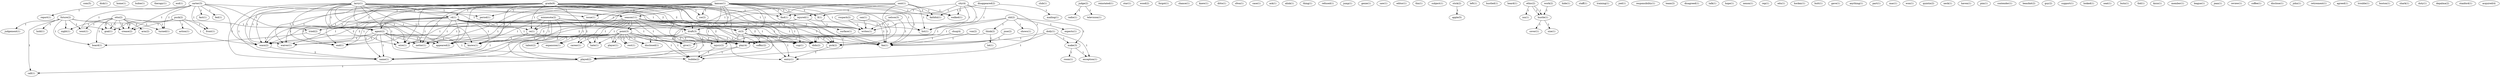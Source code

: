 digraph G {
  com [ label="com(5)" ];
  disk [ label="disk(1)" ];
  home [ label="home(1)" ];
  hubie [ label="hubie(1)" ];
  therapy [ label="therapy(1)" ];
  esd [ label="esd(1)" ];
  puck [ label="puck(2)" ];
  front [ label="front(1)" ];
  wasn [ label="wasn(2)" ];
  action [ label="action(1)" ];
  goal [ label="goal(1)" ];
  crease [ label="crease(2)" ];
  club [ label="club(1)" ];
  future [ label="future(2)" ];
  hold [ label="hold(1)" ];
  tried [ label="tried(2)" ];
  judgement [ label="judgement(1)" ];
  night [ label="night(1)" ];
  went [ label="went(1)" ];
  board [ label="board(1)" ];
  call [ label="call(1)" ];
  judge [ label="judge(2)" ];
  radio [ label="radio(1)" ];
  television [ label="television(1)" ];
  reinstated [ label="reinstated(1)" ];
  star [ label="star(1)" ];
  wood [ label="wood(2)" ];
  forgot [ label="forgot(1)" ];
  chance [ label="chance(1)" ];
  knew [ label="knew(1)" ];
  ditto [ label="ditto(1)" ];
  sfwa [ label="sfwa(1)" ];
  disappeared [ label="disappeared(2)" ];
  mailing [ label="mailing(1)" ];
  faithful [ label="faithful(1)" ];
  list [ label="list(1)" ];
  case [ label="case(1)" ];
  ask [ label="ask(1)" ];
  alink [ label="alink(1)" ];
  thing [ label="thing(1)" ];
  refused [ label="refused(1)" ];
  jump [ label="jump(1)" ];
  genie [ label="genie(1)" ];
  saw [ label="saw(1)" ];
  point [ label="point(1)" ];
  talent [ label="talent(2)" ];
  expansion [ label="expansion(1)" ];
  career [ label="career(1)" ];
  hate [ label="hate(1)" ];
  rest [ label="rest(1)" ];
  player [ label="player(1)" ];
  injury [ label="injury(2)" ];
  bubble [ label="bubble(2)" ];
  disclosed [ label="disclosed(1)" ];
  editor [ label="editor(1)" ];
  carter [ label="carter(3)" ];
  fact [ label="fact(1)" ];
  fed [ label="fed(1)" ];
  agent [ label="agent(2)" ];
  season [ label="season(11)" ];
  report [ label="report(1)" ];
  turned [ label="turned(1)" ];
  larry [ label="larry(1)" ];
  rd [ label="rd(1)" ];
  waiver [ label="waiver(1)" ];
  wire [ label="wire(1)" ];
  appeared [ label="appeared(2)" ];
  end [ label="end(1)" ];
  period [ label="period(1)" ];
  netter [ label="netter(1)" ];
  issue [ label="issue(1)" ];
  re [ label="re(1)" ];
  name [ label="name(1)" ];
  knows [ label="knows(1)" ];
  played [ label="played(2)" ];
  writes [ label="writes(1)" ];
  find [ label="find(1)" ];
  ll [ label="ll(1)" ];
  fan [ label="fan(1)" ];
  thn [ label="thn(1)" ];
  subject [ label="subject(1)" ];
  grade [ label="grade(6)" ];
  draft [ label="draft(3)" ];
  st [ label="st(3)" ];
  coffey [ label="coffey(2)" ];
  cup [ label="cup(1)" ];
  play [ label="play(4)" ];
  pick [ label="pick(2)" ];
  ice [ label="ice(2)" ];
  didn [ label="didn(2)" ];
  stick [ label="stick(2)" ];
  apple [ label="apple(5)" ];
  nhl [ label="nhl(2)" ];
  shows [ label="shows(1)" ];
  make [ label="make(3)" ];
  expects [ label="expects(1)" ];
  think [ label="think(2)" ];
  left [ label="left(1)" ];
  hustled [ label="hustled(1)" ];
  give [ label="give(1)" ];
  entry [ label="entry(1)" ];
  heard [ label="heard(1)" ];
  ethic [ label="ethic(2)" ];
  isn [ label="isn(1)" ];
  hustle [ label="hustle(1)" ];
  hustle [ label="hustle(1)" ];
  hide [ label="hide(1)" ];
  sent [ label="sent(1)" ];
  point [ label="point(3)" ];
  injured [ label="injured(1)" ];
  walked [ label="walked(1)" ];
  staff [ label="staff(1)" ];
  training [ label="training(1)" ];
  joel [ label="joel(1)" ];
  kansas [ label="kansas(1)" ];
  responsibility [ label="responsibility(1)" ];
  team [ label="team(2)" ];
  disagreed [ label="disagreed(1)" ];
  talk [ label="talk(1)" ];
  hope [ label="hope(1)" ];
  minnesota [ label="minnesota(2)" ];
  xenon [ label="xenon(1)" ];
  dody [ label="dody(1)" ];
  exception [ label="exception(1)" ];
  rep [ label="rep(1)" ];
  cover [ label="cover(1)" ];
  size [ label="size(1)" ];
  edu [ label="edu(1)" ];
  hockey [ label="hockey(1)" ];
  butt [ label="butt(1)" ];
  gave [ label="gave(1)" ];
  anything [ label="anything(1)" ];
  part [ label="part(1)" ];
  mac [ label="mac(1)" ];
  room [ label="room(1)" ];
  won [ label="won(1)" ];
  work [ label="work(2)" ];
  quintin [ label="quintin(2)" ];
  neck [ label="neck(1)" ];
  haven [ label="haven(1)" ];
  pim [ label="pim(1)" ];
  contender [ label="contender(1)" ];
  beaufait [ label="beaufait(2)" ];
  guy [ label="guy(2)" ];
  support [ label="support(1)" ];
  looked [ label="looked(1)" ];
  otto [ label="otto(1)" ];
  arm [ label="arm(2)" ];
  seat [ label="seat(1)" ];
  butn [ label="butn(1)" ];
  tbd [ label="tbd(1)" ];
  kisio [ label="kisio(1)" ];
  member [ label="member(1)" ];
  league [ label="league(1)" ];
  nelson [ label="nelson(3)" ];
  jean [ label="jean(1)" ];
  review [ label="review(1)" ];
  coffee [ label="coffee(1)" ];
  disclose [ label="disclose(1)" ];
  san [ label="san(1)" ];
  rospach [ label="rospach(2)" ];
  otto [ label="otto(2)" ];
  city [ label="city(4)" ];
  chuq [ label="chuq(4)" ];
  john [ label="john(1)" ];
  retirement [ label="retirement(1)" ];
  lot [ label="lot(1)" ];
  von [ label="von(2)" ];
  jose [ label="jose(2)" ];
  agreed [ label="agreed(1)" ];
  surface [ label="surface(1)" ];
  trouble [ label="trouble(1)" ];
  boston [ label="boston(1)" ];
  shark [ label="shark(1)" ];
  duty [ label="duty(1)" ];
  depalma [ label="depalma(2)" ];
  stanford [ label="stanford(1)" ];
  acquired [ label="acquired(4)" ];
  puck -> front [ label="1" ];
  puck -> wasn [ label="1" ];
  puck -> action [ label="1" ];
  puck -> goal [ label="1" ];
  puck -> crease [ label="1" ];
  future -> hold [ label="1" ];
  future -> tried [ label="1" ];
  future -> judgement [ label="1" ];
  future -> night [ label="1" ];
  future -> went [ label="1" ];
  future -> board [ label="1" ];
  future -> call [ label="1" ];
  future -> crease [ label="1" ];
  judge -> radio [ label="1" ];
  judge -> television [ label="1" ];
  disappeared -> mailing [ label="1" ];
  disappeared -> faithful [ label="1" ];
  disappeared -> list [ label="1" ];
  point -> talent [ label="1" ];
  point -> expansion [ label="1" ];
  point -> career [ label="1" ];
  point -> hate [ label="1" ];
  point -> rest [ label="1" ];
  point -> player [ label="1" ];
  point -> injury [ label="1" ];
  point -> bubble [ label="1" ];
  point -> disclosed [ label="1" ];
  carter -> front [ label="1" ];
  carter -> fact [ label="1" ];
  carter -> fed [ label="1" ];
  carter -> agent [ label="1" ];
  carter -> season [ label="1" ];
  carter -> wasn [ label="1" ];
  carter -> report [ label="1" ];
  carter -> goal [ label="1" ];
  carter -> turned [ label="1" ];
  carter -> crease [ label="1" ];
  larry -> rd [ label="1" ];
  larry -> agent [ label="1" ];
  larry -> season [ label="1" ];
  larry -> waiver [ label="1" ];
  larry -> wire [ label="1" ];
  larry -> appeared [ label="1" ];
  larry -> wasn [ label="1" ];
  larry -> end [ label="1" ];
  larry -> period [ label="1" ];
  larry -> netter [ label="1" ];
  larry -> issue [ label="1" ];
  larry -> re [ label="1" ];
  larry -> name [ label="1" ];
  larry -> knows [ label="1" ];
  larry -> played [ label="1" ];
  larry -> writes [ label="1" ];
  larry -> find [ label="1" ];
  larry -> ll [ label="1" ];
  larry -> fan [ label="1" ];
  grade -> rd [ label="1" ];
  grade -> agent [ label="2" ];
  grade -> waiver [ label="1" ];
  grade -> draft [ label="2" ];
  grade -> st [ label="2" ];
  grade -> coffey [ label="1" ];
  grade -> cup [ label="1" ];
  grade -> play [ label="1" ];
  grade -> wire [ label="1" ];
  grade -> appeared [ label="1" ];
  grade -> pick [ label="1" ];
  grade -> wasn [ label="1" ];
  grade -> end [ label="1" ];
  grade -> ice [ label="1" ];
  grade -> netter [ label="1" ];
  grade -> re [ label="1" ];
  grade -> name [ label="1" ];
  grade -> knows [ label="1" ];
  grade -> played [ label="1" ];
  grade -> writes [ label="1" ];
  grade -> didn [ label="1" ];
  grade -> fan [ label="1" ];
  stick -> apple [ label="1" ];
  nhl -> play [ label="1" ];
  nhl -> shows [ label="1" ];
  nhl -> make [ label="1" ];
  nhl -> expects [ label="1" ];
  nhl -> think [ label="1" ];
  nhl -> didn [ label="1" ];
  rd -> agent [ label="1" ];
  rd -> waiver [ label="1" ];
  rd -> draft [ label="1" ];
  rd -> give [ label="1" ];
  rd -> wire [ label="1" ];
  rd -> appeared [ label="1" ];
  rd -> pick [ label="1" ];
  rd -> wasn [ label="1" ];
  rd -> end [ label="1" ];
  rd -> netter [ label="1" ];
  rd -> re [ label="1" ];
  rd -> name [ label="1" ];
  rd -> knows [ label="1" ];
  rd -> entry [ label="1" ];
  rd -> writes [ label="1" ];
  rd -> fan [ label="1" ];
  ethic -> isn [ label="1" ];
  ethic -> hustle [ label="1" ];
  ethic -> hustle [ label="1" ];
  agent -> waiver [ label="1" ];
  agent -> wire [ label="1" ];
  agent -> appeared [ label="1" ];
  agent -> wasn [ label="1" ];
  agent -> end [ label="1" ];
  agent -> netter [ label="1" ];
  agent -> name [ label="1" ];
  agent -> knows [ label="1" ];
  agent -> fan [ label="1" ];
  sent -> faithful [ label="1" ];
  sent -> point [ label="1" ];
  sent -> injured [ label="1" ];
  sent -> injury [ label="1" ];
  sent -> walked [ label="1" ];
  sent -> list [ label="1" ];
  sent -> disclosed [ label="1" ];
  kansas -> season [ label="2" ];
  kansas -> waiver [ label="1" ];
  kansas -> draft [ label="1" ];
  kansas -> st [ label="1" ];
  kansas -> coffey [ label="1" ];
  kansas -> cup [ label="1" ];
  kansas -> faithful [ label="1" ];
  kansas -> wire [ label="1" ];
  kansas -> injured [ label="1" ];
  kansas -> appeared [ label="1" ];
  kansas -> pick [ label="1" ];
  kansas -> wasn [ label="1" ];
  kansas -> end [ label="1" ];
  kansas -> period [ label="1" ];
  kansas -> ice [ label="1" ];
  kansas -> netter [ label="1" ];
  kansas -> issue [ label="1" ];
  kansas -> re [ label="1" ];
  kansas -> name [ label="1" ];
  kansas -> knows [ label="1" ];
  kansas -> played [ label="1" ];
  kansas -> writes [ label="1" ];
  kansas -> walked [ label="1" ];
  kansas -> find [ label="1" ];
  kansas -> list [ label="1" ];
  kansas -> ll [ label="1" ];
  kansas -> fan [ label="1" ];
  season -> waiver [ label="2" ];
  season -> draft [ label="1" ];
  season -> st [ label="1" ];
  season -> coffey [ label="2" ];
  season -> talent [ label="1" ];
  season -> give [ label="1" ];
  season -> cup [ label="2" ];
  season -> point [ label="1" ];
  season -> wire [ label="2" ];
  season -> appeared [ label="2" ];
  season -> pick [ label="1" ];
  season -> wasn [ label="2" ];
  season -> hate [ label="1" ];
  season -> name [ label="2" ];
  season -> entry [ label="1" ];
  draft -> coffey [ label="1" ];
  draft -> give [ label="1" ];
  draft -> cup [ label="1" ];
  draft -> play [ label="1" ];
  draft -> played [ label="1" ];
  draft -> didn [ label="1" ];
  st -> coffey [ label="1" ];
  st -> give [ label="1" ];
  st -> cup [ label="1" ];
  st -> play [ label="1" ];
  st -> pick [ label="2" ];
  st -> played [ label="1" ];
  st -> entry [ label="1" ];
  st -> didn [ label="1" ];
  minnesota -> play [ label="1" ];
  minnesota -> wire [ label="1" ];
  minnesota -> appeared [ label="1" ];
  minnesota -> wasn [ label="1" ];
  minnesota -> end [ label="1" ];
  minnesota -> netter [ label="1" ];
  minnesota -> re [ label="1" ];
  minnesota -> name [ label="1" ];
  minnesota -> knows [ label="1" ];
  minnesota -> played [ label="1" ];
  minnesota -> writes [ label="1" ];
  minnesota -> didn [ label="1" ];
  minnesota -> fan [ label="1" ];
  dody -> pick [ label="1" ];
  dody -> make [ label="1" ];
  dody -> entry [ label="1" ];
  dody -> exception [ label="1" ];
  hustle -> cover [ label="1" ];
  hustle -> size [ label="1" ];
  play -> played [ label="1" ];
  play -> bubble [ label="1" ];
  point -> expansion [ label="1" ];
  point -> career [ label="1" ];
  point -> hate [ label="1" ];
  point -> rest [ label="1" ];
  point -> player [ label="1" ];
  point -> injury [ label="1" ];
  point -> bubble [ label="1" ];
  point -> disclosed [ label="1" ];
  injured -> tried [ label="1" ];
  injured -> injury [ label="1" ];
  injured -> bubble [ label="1" ];
  injured -> list [ label="1" ];
  pick -> entry [ label="1" ];
  wasn -> name [ label="2" ];
  make -> room [ label="1" ];
  make -> exception [ label="1" ];
  work -> hustle [ label="1" ];
  re -> name [ label="1" ];
  re -> knows [ label="1" ];
  re -> fan [ label="1" ];
  tried -> board [ label="1" ];
  tried -> bubble [ label="1" ];
  otto -> arm [ label="2" ];
  otto -> night [ label="1" ];
  otto -> went [ label="1" ];
  otto -> board [ label="1" ];
  otto -> goal [ label="1" ];
  otto -> turned [ label="1" ];
  otto -> crease [ label="2" ];
  played -> call [ label="1" ];
  nelson -> writes [ label="1" ];
  nelson -> fan [ label="1" ];
  san -> writes [ label="1" ];
  san -> fan [ label="1" ];
  rospach -> writes [ label="1" ];
  rospach -> fan [ label="1" ];
  otto -> goal [ label="1" ];
  otto -> turned [ label="1" ];
  otto -> crease [ label="2" ];
  city -> writes [ label="1" ];
  city -> walked [ label="1" ];
  city -> find [ label="1" ];
  city -> list [ label="1" ];
  city -> ll [ label="1" ];
  city -> fan [ label="1" ];
  injury -> bubble [ label="1" ];
  chuq -> fan [ label="1" ];
  think -> didn [ label="2" ];
  think -> lot [ label="1" ];
  von -> fan [ label="1" ];
  jose -> fan [ label="1" ];
  ll -> surface [ label="1" ];
}
